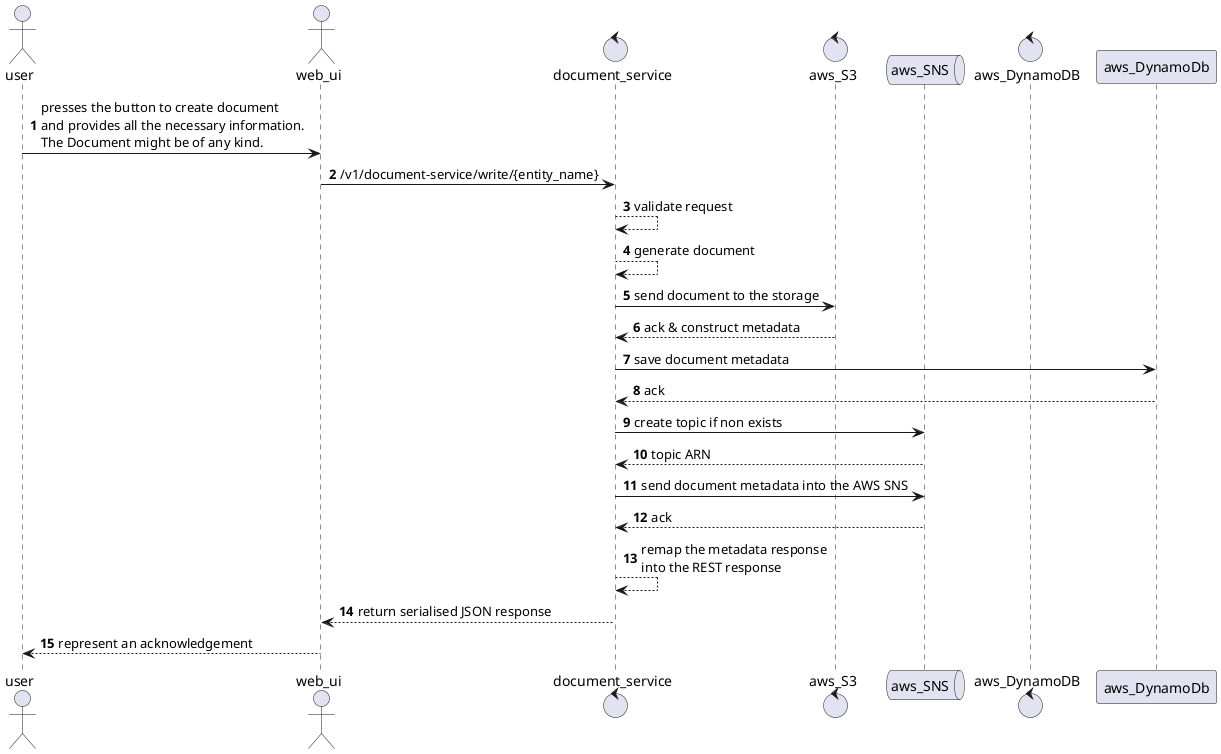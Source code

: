 @startuml
'https://plantuml.com/sequence-diagram

autonumber

actor user
actor web_ui
control document_service
control aws_S3
queue aws_SNS
control aws_DynamoDB

user -> web_ui: presses the button to create document\nand provides all the necessary information.\nThe Document might be of any kind.
web_ui -> document_service: /v1/document-service/write/{entity_name}
document_service --> document_service: validate request
document_service --> document_service: generate document
document_service -> aws_S3: send document to the storage
return ack & construct metadata
document_service -> aws_DynamoDb: save document metadata
return ack
document_service -> aws_SNS: create topic if non exists
return topic ARN
document_service -> aws_SNS: send document metadata into the AWS SNS
return ack
document_service --> document_service: remap the metadata response\ninto the REST response
document_service --> web_ui: return serialised JSON response
web_ui --> user: represent an acknowledgement

@enduml
